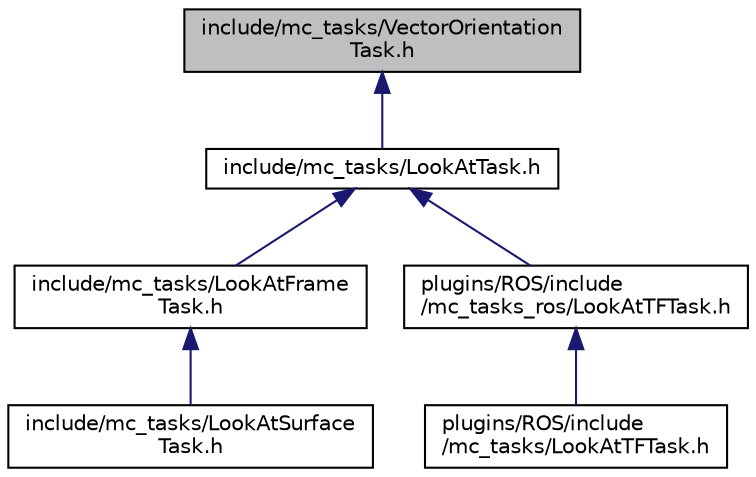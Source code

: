 digraph "include/mc_tasks/VectorOrientationTask.h"
{
 // INTERACTIVE_SVG=YES
  edge [fontname="Helvetica",fontsize="10",labelfontname="Helvetica",labelfontsize="10"];
  node [fontname="Helvetica",fontsize="10",shape=record];
  Node97 [label="include/mc_tasks/VectorOrientation\lTask.h",height=0.2,width=0.4,color="black", fillcolor="grey75", style="filled", fontcolor="black"];
  Node97 -> Node98 [dir="back",color="midnightblue",fontsize="10",style="solid",fontname="Helvetica"];
  Node98 [label="include/mc_tasks/LookAtTask.h",height=0.2,width=0.4,color="black", fillcolor="white", style="filled",URL="$LookAtTask_8h.html"];
  Node98 -> Node99 [dir="back",color="midnightblue",fontsize="10",style="solid",fontname="Helvetica"];
  Node99 [label="include/mc_tasks/LookAtFrame\lTask.h",height=0.2,width=0.4,color="black", fillcolor="white", style="filled",URL="$LookAtFrameTask_8h.html"];
  Node99 -> Node100 [dir="back",color="midnightblue",fontsize="10",style="solid",fontname="Helvetica"];
  Node100 [label="include/mc_tasks/LookAtSurface\lTask.h",height=0.2,width=0.4,color="black", fillcolor="white", style="filled",URL="$LookAtSurfaceTask_8h.html"];
  Node98 -> Node101 [dir="back",color="midnightblue",fontsize="10",style="solid",fontname="Helvetica"];
  Node101 [label="plugins/ROS/include\l/mc_tasks_ros/LookAtTFTask.h",height=0.2,width=0.4,color="black", fillcolor="white", style="filled",URL="$ros_2LookAtTFTask_8h.html"];
  Node101 -> Node102 [dir="back",color="midnightblue",fontsize="10",style="solid",fontname="Helvetica"];
  Node102 [label="plugins/ROS/include\l/mc_tasks/LookAtTFTask.h",height=0.2,width=0.4,color="black", fillcolor="white", style="filled",URL="$LookAtTFTask_8h.html"];
}
